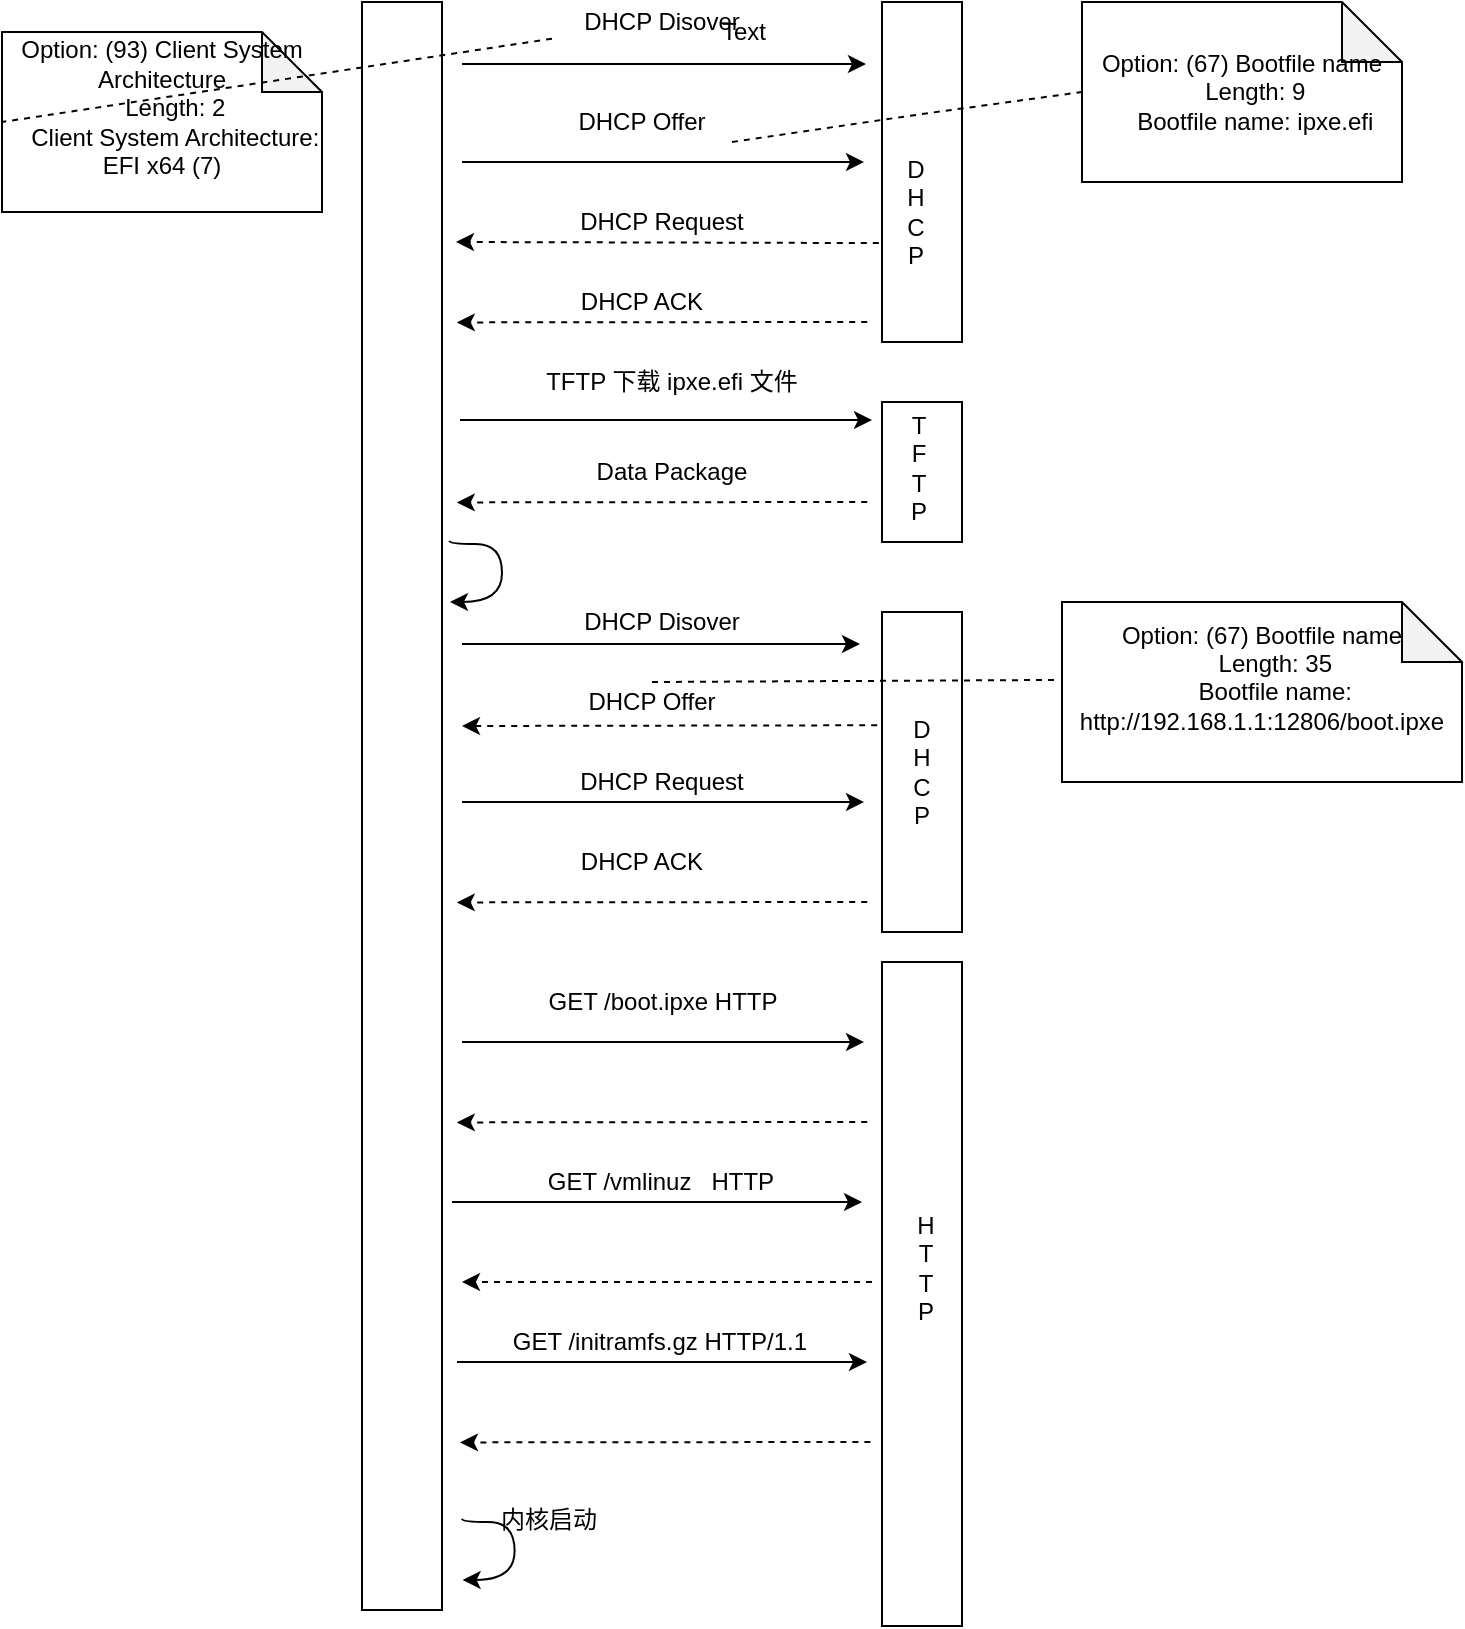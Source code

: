 <mxfile version="13.6.0" type="device"><diagram id="iycYy9mQB1di1AFmlR9Q" name="Page-1"><mxGraphModel dx="1038" dy="508" grid="0" gridSize="10" guides="1" tooltips="1" connect="1" arrows="1" fold="1" page="1" pageScale="1" pageWidth="827" pageHeight="1169" math="0" shadow="0"><root><mxCell id="0"/><mxCell id="1" parent="0"/><mxCell id="HNsjJcdPNTiRRWZBeVnb-1" value="" style="rounded=0;whiteSpace=wrap;html=1;" parent="1" vertex="1"><mxGeometry x="190" y="120" width="40" height="804" as="geometry"/></mxCell><mxCell id="HNsjJcdPNTiRRWZBeVnb-3" value="" style="rounded=0;whiteSpace=wrap;html=1;" parent="1" vertex="1"><mxGeometry x="450" y="120" width="40" height="170" as="geometry"/></mxCell><mxCell id="HNsjJcdPNTiRRWZBeVnb-4" value="" style="rounded=0;whiteSpace=wrap;html=1;" parent="1" vertex="1"><mxGeometry x="450" y="320" width="40" height="70" as="geometry"/></mxCell><mxCell id="HNsjJcdPNTiRRWZBeVnb-5" value="" style="endArrow=classic;html=1;" parent="1" edge="1"><mxGeometry width="50" height="50" relative="1" as="geometry"><mxPoint x="240" y="151" as="sourcePoint"/><mxPoint x="442" y="151" as="targetPoint"/><Array as="points"/></mxGeometry></mxCell><mxCell id="HNsjJcdPNTiRRWZBeVnb-6" value="DHCP Disover" style="text;html=1;strokeColor=none;fillColor=none;align=center;verticalAlign=middle;whiteSpace=wrap;rounded=0;" parent="1" vertex="1"><mxGeometry x="285" y="120" width="110" height="20" as="geometry"/></mxCell><mxCell id="HNsjJcdPNTiRRWZBeVnb-7" value="" style="endArrow=classic;html=1;dashed=1;exitX=-0.04;exitY=0.709;exitDx=0;exitDy=0;exitPerimeter=0;" parent="1" source="HNsjJcdPNTiRRWZBeVnb-3" edge="1"><mxGeometry width="50" height="50" relative="1" as="geometry"><mxPoint x="440" y="230" as="sourcePoint"/><mxPoint x="237" y="240" as="targetPoint"/></mxGeometry></mxCell><mxCell id="HNsjJcdPNTiRRWZBeVnb-8" value="DHCP Offer" style="text;html=1;strokeColor=none;fillColor=none;align=center;verticalAlign=middle;whiteSpace=wrap;rounded=0;" parent="1" vertex="1"><mxGeometry x="285" y="170" width="90" height="20" as="geometry"/></mxCell><mxCell id="HNsjJcdPNTiRRWZBeVnb-9" value="" style="endArrow=classic;html=1;" parent="1" edge="1"><mxGeometry width="50" height="50" relative="1" as="geometry"><mxPoint x="240" y="200" as="sourcePoint"/><mxPoint x="441" y="200" as="targetPoint"/></mxGeometry></mxCell><mxCell id="HNsjJcdPNTiRRWZBeVnb-10" value="DHCP Request" style="text;html=1;strokeColor=none;fillColor=none;align=center;verticalAlign=middle;whiteSpace=wrap;rounded=0;" parent="1" vertex="1"><mxGeometry x="285" y="220" width="110" height="20" as="geometry"/></mxCell><mxCell id="HNsjJcdPNTiRRWZBeVnb-12" value="DHCP ACK" style="text;html=1;strokeColor=none;fillColor=none;align=center;verticalAlign=middle;whiteSpace=wrap;rounded=0;" parent="1" vertex="1"><mxGeometry x="275" y="260" width="110" height="20" as="geometry"/></mxCell><mxCell id="HNsjJcdPNTiRRWZBeVnb-13" value="&lt;div&gt;Option: (67) Bootfile name&lt;/div&gt;&lt;div&gt;&amp;nbsp; &amp;nbsp; Length: 9&lt;/div&gt;&lt;div&gt;&amp;nbsp; &amp;nbsp; Bootfile name: ipxe.efi&lt;/div&gt;" style="shape=note;whiteSpace=wrap;html=1;backgroundOutline=1;darkOpacity=0.05;" parent="1" vertex="1"><mxGeometry x="550" y="120" width="160" height="90" as="geometry"/></mxCell><mxCell id="HNsjJcdPNTiRRWZBeVnb-15" value="" style="endArrow=none;dashed=1;html=1;entryX=0;entryY=0.5;entryDx=0;entryDy=0;entryPerimeter=0;exitX=1;exitY=1;exitDx=0;exitDy=0;" parent="1" source="HNsjJcdPNTiRRWZBeVnb-8" target="HNsjJcdPNTiRRWZBeVnb-13" edge="1"><mxGeometry width="50" height="50" relative="1" as="geometry"><mxPoint x="390" y="290" as="sourcePoint"/><mxPoint x="440" y="240" as="targetPoint"/><Array as="points"><mxPoint x="470" y="176"/></Array></mxGeometry></mxCell><mxCell id="HNsjJcdPNTiRRWZBeVnb-16" value="&lt;div&gt;Option: (93) Client System Architecture&lt;/div&gt;&lt;div&gt;&amp;nbsp; &amp;nbsp; Length: 2&lt;/div&gt;&lt;div&gt;&amp;nbsp; &amp;nbsp; Client System Architecture: EFI x64 (7)&lt;/div&gt;&lt;div&gt;&lt;br&gt;&lt;/div&gt;" style="shape=note;whiteSpace=wrap;html=1;backgroundOutline=1;darkOpacity=0.05;" parent="1" vertex="1"><mxGeometry x="10" y="135" width="160" height="90" as="geometry"/></mxCell><mxCell id="HNsjJcdPNTiRRWZBeVnb-17" value="" style="endArrow=none;dashed=1;html=1;entryX=0;entryY=0.5;entryDx=0;entryDy=0;entryPerimeter=0;" parent="1" source="HNsjJcdPNTiRRWZBeVnb-6" target="HNsjJcdPNTiRRWZBeVnb-16" edge="1"><mxGeometry width="50" height="50" relative="1" as="geometry"><mxPoint x="352.5" y="250" as="sourcePoint"/><mxPoint x="530" y="205" as="targetPoint"/></mxGeometry></mxCell><mxCell id="HNsjJcdPNTiRRWZBeVnb-18" value="" style="endArrow=classic;html=1;" parent="1" edge="1"><mxGeometry width="50" height="50" relative="1" as="geometry"><mxPoint x="239" y="329" as="sourcePoint"/><mxPoint x="445" y="329" as="targetPoint"/></mxGeometry></mxCell><mxCell id="HNsjJcdPNTiRRWZBeVnb-19" value="TFTP 下载 ipxe.efi 文件" style="text;html=1;strokeColor=none;fillColor=none;align=center;verticalAlign=middle;whiteSpace=wrap;rounded=0;" parent="1" vertex="1"><mxGeometry x="275" y="300" width="140" height="20" as="geometry"/></mxCell><mxCell id="HNsjJcdPNTiRRWZBeVnb-23" value="Data Package" style="text;html=1;strokeColor=none;fillColor=none;align=center;verticalAlign=middle;whiteSpace=wrap;rounded=0;" parent="1" vertex="1"><mxGeometry x="300" y="342.5" width="90" height="25" as="geometry"/></mxCell><mxCell id="HNsjJcdPNTiRRWZBeVnb-24" value="" style="rounded=0;whiteSpace=wrap;html=1;" parent="1" vertex="1"><mxGeometry x="450" y="425" width="40" height="160" as="geometry"/></mxCell><mxCell id="HNsjJcdPNTiRRWZBeVnb-25" value="DHCP Disover" style="text;html=1;strokeColor=none;fillColor=none;align=center;verticalAlign=middle;whiteSpace=wrap;rounded=0;" parent="1" vertex="1"><mxGeometry x="285" y="420" width="110" height="20" as="geometry"/></mxCell><mxCell id="HNsjJcdPNTiRRWZBeVnb-26" value="" style="endArrow=classic;html=1;exitX=-0.06;exitY=0.354;exitDx=0;exitDy=0;dashed=1;exitPerimeter=0;" parent="1" source="HNsjJcdPNTiRRWZBeVnb-24" edge="1"><mxGeometry width="50" height="50" relative="1" as="geometry"><mxPoint x="410" y="610" as="sourcePoint"/><mxPoint x="240" y="482" as="targetPoint"/></mxGeometry></mxCell><mxCell id="HNsjJcdPNTiRRWZBeVnb-27" value="DHCP Offer" style="text;html=1;strokeColor=none;fillColor=none;align=center;verticalAlign=middle;whiteSpace=wrap;rounded=0;" parent="1" vertex="1"><mxGeometry x="290" y="460" width="90" height="20" as="geometry"/></mxCell><mxCell id="HNsjJcdPNTiRRWZBeVnb-28" value="" style="endArrow=classic;html=1;" parent="1" edge="1"><mxGeometry width="50" height="50" relative="1" as="geometry"><mxPoint x="240" y="520" as="sourcePoint"/><mxPoint x="441" y="520" as="targetPoint"/></mxGeometry></mxCell><mxCell id="HNsjJcdPNTiRRWZBeVnb-29" value="DHCP Request" style="text;html=1;strokeColor=none;fillColor=none;align=center;verticalAlign=middle;whiteSpace=wrap;rounded=0;" parent="1" vertex="1"><mxGeometry x="285" y="500" width="110" height="20" as="geometry"/></mxCell><mxCell id="HNsjJcdPNTiRRWZBeVnb-31" value="" style="endArrow=classic;html=1;" parent="1" edge="1"><mxGeometry width="50" height="50" relative="1" as="geometry"><mxPoint x="240" y="441" as="sourcePoint"/><mxPoint x="439" y="441" as="targetPoint"/></mxGeometry></mxCell><mxCell id="HNsjJcdPNTiRRWZBeVnb-32" value="&lt;div&gt;Option: (67) Bootfile name&lt;/div&gt;&lt;div&gt;&amp;nbsp; &amp;nbsp; Length: 35&lt;/div&gt;&lt;div&gt;&amp;nbsp; &amp;nbsp; Bootfile name: http://192.168.1.1:12806/boot.ipxe&lt;/div&gt;&lt;div&gt;&lt;br&gt;&lt;/div&gt;" style="shape=note;whiteSpace=wrap;html=1;backgroundOutline=1;darkOpacity=0.05;" parent="1" vertex="1"><mxGeometry x="540" y="420" width="200" height="90" as="geometry"/></mxCell><mxCell id="HNsjJcdPNTiRRWZBeVnb-33" value="" style="endArrow=none;dashed=1;html=1;exitX=0.5;exitY=0;exitDx=0;exitDy=0;entryX=-0.006;entryY=0.433;entryDx=0;entryDy=0;entryPerimeter=0;" parent="1" source="HNsjJcdPNTiRRWZBeVnb-27" target="HNsjJcdPNTiRRWZBeVnb-32" edge="1"><mxGeometry width="50" height="50" relative="1" as="geometry"><mxPoint x="390" y="410" as="sourcePoint"/><mxPoint x="440" y="360" as="targetPoint"/><Array as="points"/></mxGeometry></mxCell><mxCell id="HNsjJcdPNTiRRWZBeVnb-38" value="DHCP ACK" style="text;html=1;strokeColor=none;fillColor=none;align=center;verticalAlign=middle;whiteSpace=wrap;rounded=0;" parent="1" vertex="1"><mxGeometry x="275" y="540" width="110" height="20" as="geometry"/></mxCell><mxCell id="HNsjJcdPNTiRRWZBeVnb-40" value="" style="rounded=0;whiteSpace=wrap;html=1;" parent="1" vertex="1"><mxGeometry x="450" y="600" width="40" height="332" as="geometry"/></mxCell><mxCell id="HNsjJcdPNTiRRWZBeVnb-42" value="" style="endArrow=classic;html=1;" parent="1" edge="1"><mxGeometry width="50" height="50" relative="1" as="geometry"><mxPoint x="240" y="640" as="sourcePoint"/><mxPoint x="441" y="640" as="targetPoint"/></mxGeometry></mxCell><mxCell id="HNsjJcdPNTiRRWZBeVnb-43" value="GET /boot.ipxe HTTP" style="text;html=1;strokeColor=none;fillColor=none;align=center;verticalAlign=middle;whiteSpace=wrap;rounded=0;" parent="1" vertex="1"><mxGeometry x="252.5" y="610" width="175" height="20" as="geometry"/></mxCell><mxCell id="HNsjJcdPNTiRRWZBeVnb-47" value="" style="endArrow=classic;html=1;" parent="1" edge="1"><mxGeometry width="50" height="50" relative="1" as="geometry"><mxPoint x="235" y="720" as="sourcePoint"/><mxPoint x="440" y="720" as="targetPoint"/></mxGeometry></mxCell><mxCell id="HNsjJcdPNTiRRWZBeVnb-48" value="&lt;span style=&quot;color: rgba(0 , 0 , 0 , 0) ; font-family: monospace ; font-size: 0px&quot;&gt;%3CmxGraphModel%3E%3Croot%3E%3CmxCell%20id%3D%220%22%2F%3E%3CmxCell%20id%3D%221%22%20parent%3D%220%22%2F%3E%3CmxCell%20id%3D%222%22%20value%3D%22GET%20%2Fboot.ipxe%20HTTP%22%20style%3D%22text%3Bhtml%3D1%3BstrokeColor%3Dnone%3BfillColor%3Dnone%3Balign%3Dcenter%3BverticalAlign%3Dmiddle%3BwhiteSpace%3Dwrap%3Brounded%3D0%3B%22%20vertex%3D%221%22%20parent%3D%221%22%3E%3CmxGeometry%20x%3D%22252.5%22%20y%3D%22610%22%20width%3D%22175%22%20height%3D%2220%22%20as%3D%22geometry%22%2F%3E%3C%2FmxCell%3E%3C%2Froot%3E%3C%2FmxGraphMode&lt;/span&gt;GET /vmlinuz&amp;nbsp; &amp;nbsp;HTTP" style="text;html=1;strokeColor=none;fillColor=none;align=center;verticalAlign=middle;whiteSpace=wrap;rounded=0;" parent="1" vertex="1"><mxGeometry x="251.5" y="700" width="175" height="20" as="geometry"/></mxCell><mxCell id="HNsjJcdPNTiRRWZBeVnb-51" value="" style="endArrow=classic;html=1;dashed=1;" parent="1" edge="1"><mxGeometry width="50" height="50" relative="1" as="geometry"><mxPoint x="445" y="760" as="sourcePoint"/><mxPoint x="240" y="760" as="targetPoint"/></mxGeometry></mxCell><mxCell id="HNsjJcdPNTiRRWZBeVnb-53" value="" style="endArrow=classic;html=1;" parent="1" edge="1"><mxGeometry width="50" height="50" relative="1" as="geometry"><mxPoint x="237.5" y="800" as="sourcePoint"/><mxPoint x="442.5" y="800" as="targetPoint"/></mxGeometry></mxCell><mxCell id="HNsjJcdPNTiRRWZBeVnb-54" value="" style="endArrow=classic;html=1;dashed=1;exitX=-0.12;exitY=0.47;exitDx=0;exitDy=0;exitPerimeter=0;" parent="1" edge="1"><mxGeometry width="50" height="50" relative="1" as="geometry"><mxPoint x="444.2" y="840" as="sourcePoint"/><mxPoint x="239" y="840.2" as="targetPoint"/></mxGeometry></mxCell><mxCell id="HNsjJcdPNTiRRWZBeVnb-55" value="GET /initramfs.gz HTTP/1.1" style="text;html=1;strokeColor=none;fillColor=none;align=center;verticalAlign=middle;whiteSpace=wrap;rounded=0;" parent="1" vertex="1"><mxGeometry x="264" y="780" width="150" height="20" as="geometry"/></mxCell><mxCell id="HNsjJcdPNTiRRWZBeVnb-56" value="" style="endArrow=classic;html=1;dashed=1;exitX=-0.12;exitY=0.47;exitDx=0;exitDy=0;exitPerimeter=0;" parent="1" edge="1"><mxGeometry width="50" height="50" relative="1" as="geometry"><mxPoint x="442.6" y="680" as="sourcePoint"/><mxPoint x="237.4" y="680.2" as="targetPoint"/></mxGeometry></mxCell><mxCell id="HNsjJcdPNTiRRWZBeVnb-57" value="" style="endArrow=classic;html=1;dashed=1;exitX=-0.12;exitY=0.47;exitDx=0;exitDy=0;exitPerimeter=0;" parent="1" edge="1"><mxGeometry width="50" height="50" relative="1" as="geometry"><mxPoint x="442.6" y="570" as="sourcePoint"/><mxPoint x="237.4" y="570.2" as="targetPoint"/></mxGeometry></mxCell><mxCell id="HNsjJcdPNTiRRWZBeVnb-59" value="" style="endArrow=classic;html=1;dashed=1;exitX=-0.12;exitY=0.47;exitDx=0;exitDy=0;exitPerimeter=0;" parent="1" edge="1"><mxGeometry width="50" height="50" relative="1" as="geometry"><mxPoint x="442.6" y="370.0" as="sourcePoint"/><mxPoint x="237.4" y="370.2" as="targetPoint"/></mxGeometry></mxCell><mxCell id="HNsjJcdPNTiRRWZBeVnb-60" value="" style="endArrow=classic;html=1;dashed=1;exitX=-0.12;exitY=0.47;exitDx=0;exitDy=0;exitPerimeter=0;" parent="1" edge="1"><mxGeometry width="50" height="50" relative="1" as="geometry"><mxPoint x="442.6" y="280" as="sourcePoint"/><mxPoint x="237.4" y="280.2" as="targetPoint"/></mxGeometry></mxCell><mxCell id="pFqgPkVklcVTIXmZPmib-1" value="" style="endArrow=classic;html=1;edgeStyle=orthogonalEdgeStyle;curved=1;exitX=1.092;exitY=0.335;exitDx=0;exitDy=0;exitPerimeter=0;" edge="1" parent="1" source="HNsjJcdPNTiRRWZBeVnb-1"><mxGeometry width="50" height="50" relative="1" as="geometry"><mxPoint x="410" y="450" as="sourcePoint"/><mxPoint x="234" y="420" as="targetPoint"/><Array as="points"><mxPoint x="260" y="391"/><mxPoint x="260" y="420"/></Array></mxGeometry></mxCell><mxCell id="pFqgPkVklcVTIXmZPmib-3" value="内核启动" style="text;html=1;strokeColor=none;fillColor=none;align=center;verticalAlign=middle;whiteSpace=wrap;rounded=0;" vertex="1" parent="1"><mxGeometry x="256" y="869" width="55" height="20" as="geometry"/></mxCell><mxCell id="pFqgPkVklcVTIXmZPmib-4" value="" style="endArrow=classic;html=1;edgeStyle=orthogonalEdgeStyle;curved=1;exitX=1.092;exitY=0.335;exitDx=0;exitDy=0;exitPerimeter=0;" edge="1" parent="1"><mxGeometry width="50" height="50" relative="1" as="geometry"><mxPoint x="240.0" y="878.34" as="sourcePoint"/><mxPoint x="240.32" y="909" as="targetPoint"/><Array as="points"><mxPoint x="266.32" y="880"/><mxPoint x="266.32" y="909"/></Array></mxGeometry></mxCell><mxCell id="pFqgPkVklcVTIXmZPmib-5" value="Text" style="text;html=1;strokeColor=none;fillColor=none;align=center;verticalAlign=middle;whiteSpace=wrap;rounded=0;" vertex="1" parent="1"><mxGeometry x="361" y="125" width="40" height="20" as="geometry"/></mxCell><mxCell id="pFqgPkVklcVTIXmZPmib-7" value="D&lt;br&gt;H&lt;br&gt;C&lt;br&gt;P" style="text;html=1;strokeColor=none;fillColor=none;align=center;verticalAlign=middle;whiteSpace=wrap;rounded=0;" vertex="1" parent="1"><mxGeometry x="452" y="186" width="30" height="78" as="geometry"/></mxCell><mxCell id="pFqgPkVklcVTIXmZPmib-8" value="T&lt;br&gt;F&lt;br&gt;T&lt;br&gt;P" style="text;html=1;strokeColor=none;fillColor=none;align=center;verticalAlign=middle;whiteSpace=wrap;rounded=0;" vertex="1" parent="1"><mxGeometry x="455" y="332" width="27" height="42" as="geometry"/></mxCell><mxCell id="pFqgPkVklcVTIXmZPmib-9" value="D&lt;br&gt;H&lt;br&gt;C&lt;br&gt;P" style="text;html=1;strokeColor=none;fillColor=none;align=center;verticalAlign=middle;whiteSpace=wrap;rounded=0;" vertex="1" parent="1"><mxGeometry x="455" y="466" width="30" height="78" as="geometry"/></mxCell><mxCell id="pFqgPkVklcVTIXmZPmib-10" value="H&lt;br&gt;T&lt;br&gt;T&lt;br&gt;P" style="text;html=1;strokeColor=none;fillColor=none;align=center;verticalAlign=middle;whiteSpace=wrap;rounded=0;" vertex="1" parent="1"><mxGeometry x="457" y="714" width="30" height="78" as="geometry"/></mxCell></root></mxGraphModel></diagram></mxfile>